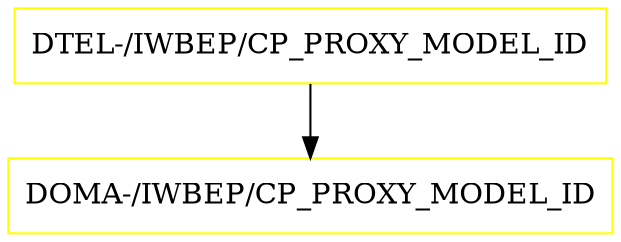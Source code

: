 digraph G {
  "DTEL-/IWBEP/CP_PROXY_MODEL_ID" [shape=box,color=yellow];
  "DOMA-/IWBEP/CP_PROXY_MODEL_ID" [shape=box,color=yellow,URL="./DOMA_%23IWBEP%23CP_PROXY_MODEL_ID.html"];
  "DTEL-/IWBEP/CP_PROXY_MODEL_ID" -> "DOMA-/IWBEP/CP_PROXY_MODEL_ID";
}
